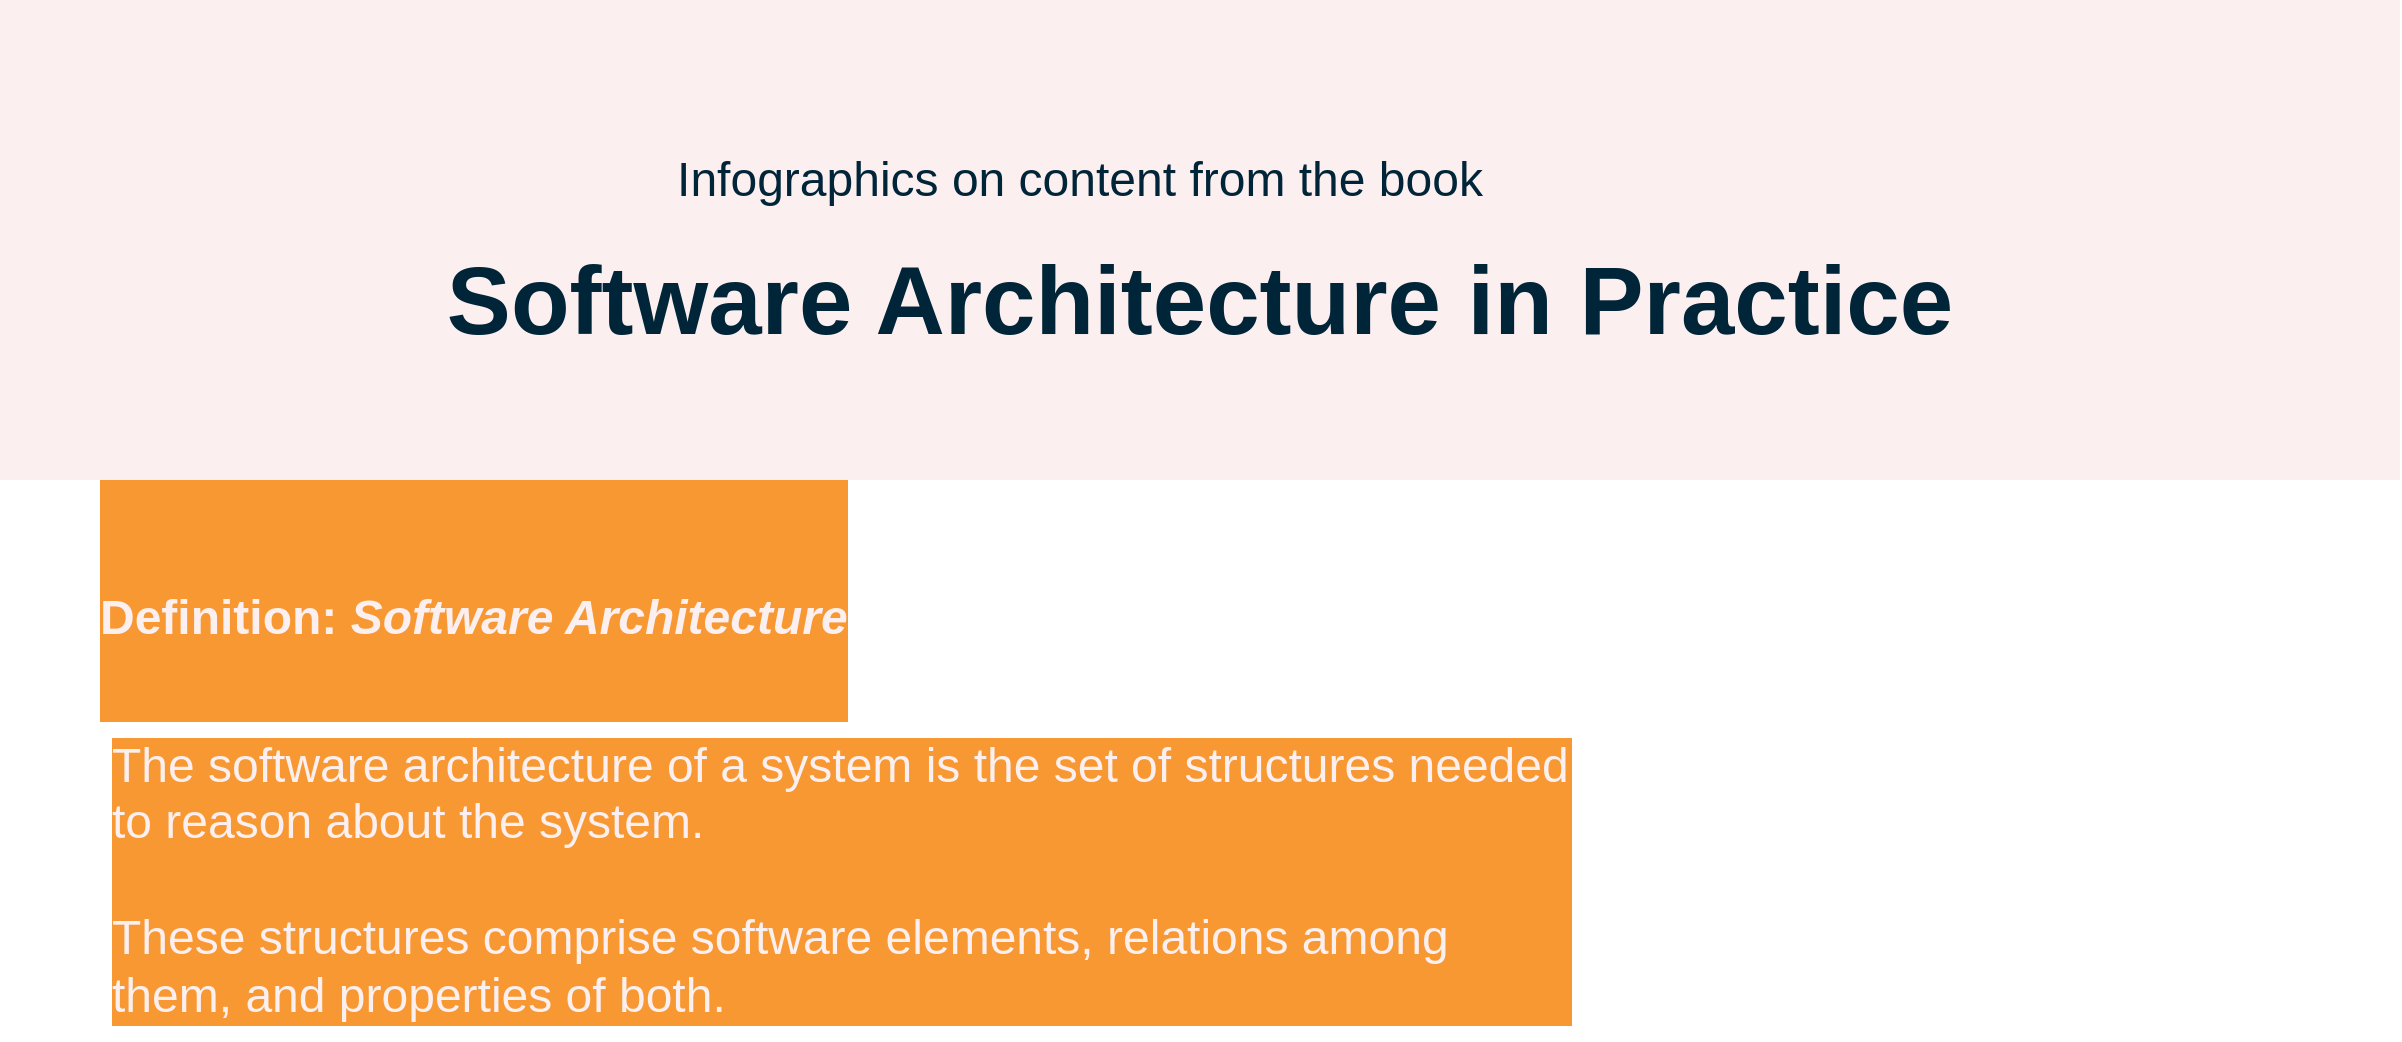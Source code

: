 <mxfile version="20.7.4" type="device"><diagram id="Tl8EyKqn9AWBcHzm1Ebz" name="Page-1"><mxGraphModel dx="1538" dy="1508" grid="1" gridSize="10" guides="1" tooltips="1" connect="1" arrows="1" fold="1" page="1" pageScale="1" pageWidth="1200" pageHeight="1920" math="0" shadow="0"><root><mxCell id="0"/><mxCell id="1" parent="0"/><mxCell id="jepFo1zCUj7zO4tO4yCn-14" value="" style="rounded=0;whiteSpace=wrap;html=1;fontSize=24;fillColor=#FCEFEF;strokeColor=none;" vertex="1" parent="1"><mxGeometry width="1200" height="240" as="geometry"/></mxCell><mxCell id="jepFo1zCUj7zO4tO4yCn-3" value="" style="shape=waypoint;sketch=0;fillStyle=solid;size=6;pointerEvents=1;points=[];fillColor=none;resizable=0;rotatable=0;perimeter=centerPerimeter;snapToPoint=1;fontSize=24;strokeColor=none;" vertex="1" parent="1"><mxGeometry x="60" y="180" width="40" height="40" as="geometry"/></mxCell><object label="Content" id="jepFo1zCUj7zO4tO4yCn-15"><mxCell parent="0"/></object><mxCell id="jepFo1zCUj7zO4tO4yCn-17" value="&lt;p style=&quot;line-height: 120%; font-size: 24px;&quot;&gt;Infographics on content from the book&lt;br style=&quot;font-size: 24px;&quot;&gt;&lt;/p&gt;" style="text;html=1;strokeColor=none;fillColor=none;align=center;verticalAlign=middle;whiteSpace=wrap;rounded=0;fontSize=24;fontColor=#012538;" vertex="1" parent="jepFo1zCUj7zO4tO4yCn-15"><mxGeometry y="70" width="1080" height="40" as="geometry"/></mxCell><mxCell id="jepFo1zCUj7zO4tO4yCn-18" value="&lt;font style=&quot;font-size: 48px;&quot;&gt;&lt;b&gt;Software Architecture in Practice&lt;/b&gt;&lt;/font&gt;" style="text;html=1;strokeColor=none;fillColor=none;align=center;verticalAlign=middle;whiteSpace=wrap;rounded=0;fontSize=16;fontColor=#012538;" vertex="1" parent="jepFo1zCUj7zO4tO4yCn-15"><mxGeometry y="110" width="1200" height="80" as="geometry"/></mxCell><mxCell id="jepFo1zCUj7zO4tO4yCn-20" value="&lt;h1 style=&quot;border-color: var(--border-color);&quot;&gt;&lt;font style=&quot;border-color: var(--border-color); font-size: 24px;&quot;&gt;Definition:&amp;nbsp;&lt;i style=&quot;border-color: var(--border-color);&quot;&gt;Software Architecture&lt;/i&gt;&lt;/font&gt;&lt;/h1&gt;" style="text;html=1;strokeColor=none;fillColor=none;align=left;verticalAlign=middle;whiteSpace=wrap;rounded=0;fontSize=24;fontColor=#FCEFEF;spacing=10;labelBackgroundColor=#F89833;" vertex="1" parent="jepFo1zCUj7zO4tO4yCn-15"><mxGeometry x="40" y="260" width="610" height="80" as="geometry"/></mxCell><mxCell id="jepFo1zCUj7zO4tO4yCn-27" value="&lt;span style=&quot;background-color: rgb(248, 152, 51);&quot;&gt;The software architecture of a system is the set of structures needed to reason about the system.&lt;br&gt;&lt;br&gt;These structures comprise software elements, relations among them, and properties of both.&lt;/span&gt;" style="text;html=1;strokeColor=none;fillColor=none;align=left;verticalAlign=middle;whiteSpace=wrap;rounded=0;labelBackgroundColor=#F89833;fontSize=24;fontColor=#FCEFEF;spacing=16;" vertex="1" parent="jepFo1zCUj7zO4tO4yCn-15"><mxGeometry x="40" y="360" width="760" height="160" as="geometry"/></mxCell></root></mxGraphModel></diagram></mxfile>